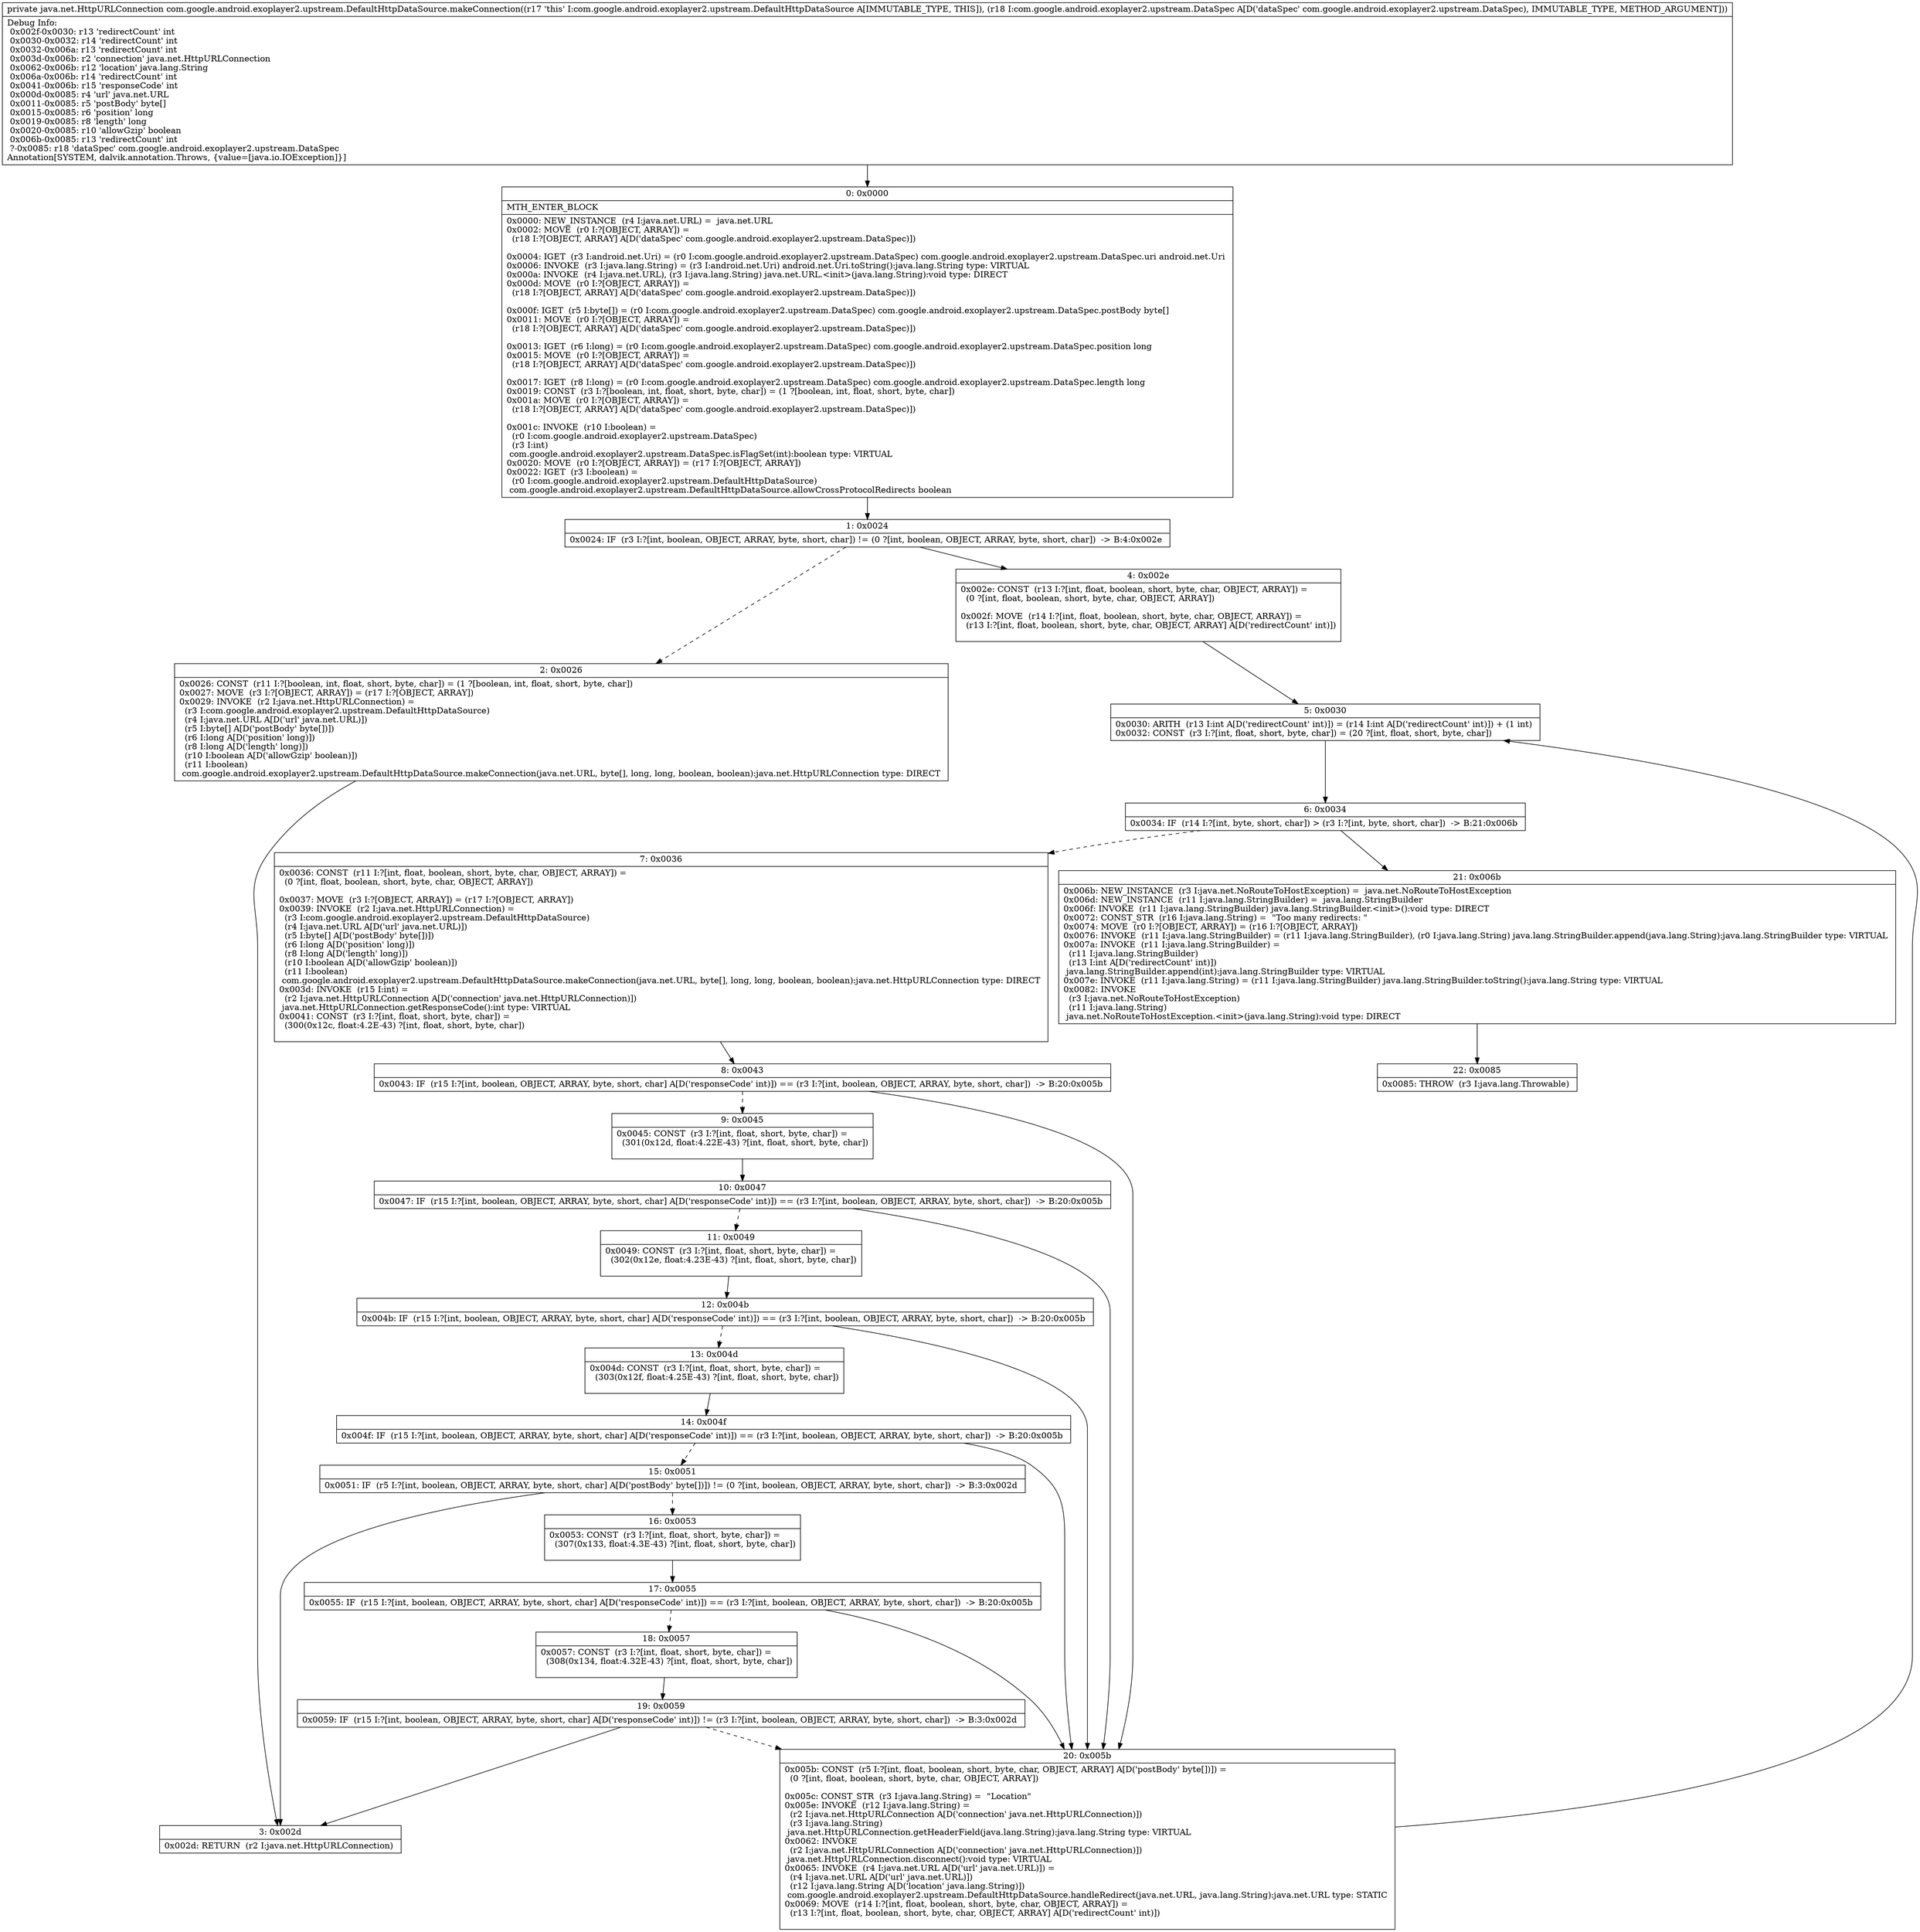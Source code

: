 digraph "CFG forcom.google.android.exoplayer2.upstream.DefaultHttpDataSource.makeConnection(Lcom\/google\/android\/exoplayer2\/upstream\/DataSpec;)Ljava\/net\/HttpURLConnection;" {
Node_0 [shape=record,label="{0\:\ 0x0000|MTH_ENTER_BLOCK\l|0x0000: NEW_INSTANCE  (r4 I:java.net.URL) =  java.net.URL \l0x0002: MOVE  (r0 I:?[OBJECT, ARRAY]) = \l  (r18 I:?[OBJECT, ARRAY] A[D('dataSpec' com.google.android.exoplayer2.upstream.DataSpec)])\l \l0x0004: IGET  (r3 I:android.net.Uri) = (r0 I:com.google.android.exoplayer2.upstream.DataSpec) com.google.android.exoplayer2.upstream.DataSpec.uri android.net.Uri \l0x0006: INVOKE  (r3 I:java.lang.String) = (r3 I:android.net.Uri) android.net.Uri.toString():java.lang.String type: VIRTUAL \l0x000a: INVOKE  (r4 I:java.net.URL), (r3 I:java.lang.String) java.net.URL.\<init\>(java.lang.String):void type: DIRECT \l0x000d: MOVE  (r0 I:?[OBJECT, ARRAY]) = \l  (r18 I:?[OBJECT, ARRAY] A[D('dataSpec' com.google.android.exoplayer2.upstream.DataSpec)])\l \l0x000f: IGET  (r5 I:byte[]) = (r0 I:com.google.android.exoplayer2.upstream.DataSpec) com.google.android.exoplayer2.upstream.DataSpec.postBody byte[] \l0x0011: MOVE  (r0 I:?[OBJECT, ARRAY]) = \l  (r18 I:?[OBJECT, ARRAY] A[D('dataSpec' com.google.android.exoplayer2.upstream.DataSpec)])\l \l0x0013: IGET  (r6 I:long) = (r0 I:com.google.android.exoplayer2.upstream.DataSpec) com.google.android.exoplayer2.upstream.DataSpec.position long \l0x0015: MOVE  (r0 I:?[OBJECT, ARRAY]) = \l  (r18 I:?[OBJECT, ARRAY] A[D('dataSpec' com.google.android.exoplayer2.upstream.DataSpec)])\l \l0x0017: IGET  (r8 I:long) = (r0 I:com.google.android.exoplayer2.upstream.DataSpec) com.google.android.exoplayer2.upstream.DataSpec.length long \l0x0019: CONST  (r3 I:?[boolean, int, float, short, byte, char]) = (1 ?[boolean, int, float, short, byte, char]) \l0x001a: MOVE  (r0 I:?[OBJECT, ARRAY]) = \l  (r18 I:?[OBJECT, ARRAY] A[D('dataSpec' com.google.android.exoplayer2.upstream.DataSpec)])\l \l0x001c: INVOKE  (r10 I:boolean) = \l  (r0 I:com.google.android.exoplayer2.upstream.DataSpec)\l  (r3 I:int)\l com.google.android.exoplayer2.upstream.DataSpec.isFlagSet(int):boolean type: VIRTUAL \l0x0020: MOVE  (r0 I:?[OBJECT, ARRAY]) = (r17 I:?[OBJECT, ARRAY]) \l0x0022: IGET  (r3 I:boolean) = \l  (r0 I:com.google.android.exoplayer2.upstream.DefaultHttpDataSource)\l com.google.android.exoplayer2.upstream.DefaultHttpDataSource.allowCrossProtocolRedirects boolean \l}"];
Node_1 [shape=record,label="{1\:\ 0x0024|0x0024: IF  (r3 I:?[int, boolean, OBJECT, ARRAY, byte, short, char]) != (0 ?[int, boolean, OBJECT, ARRAY, byte, short, char])  \-\> B:4:0x002e \l}"];
Node_2 [shape=record,label="{2\:\ 0x0026|0x0026: CONST  (r11 I:?[boolean, int, float, short, byte, char]) = (1 ?[boolean, int, float, short, byte, char]) \l0x0027: MOVE  (r3 I:?[OBJECT, ARRAY]) = (r17 I:?[OBJECT, ARRAY]) \l0x0029: INVOKE  (r2 I:java.net.HttpURLConnection) = \l  (r3 I:com.google.android.exoplayer2.upstream.DefaultHttpDataSource)\l  (r4 I:java.net.URL A[D('url' java.net.URL)])\l  (r5 I:byte[] A[D('postBody' byte[])])\l  (r6 I:long A[D('position' long)])\l  (r8 I:long A[D('length' long)])\l  (r10 I:boolean A[D('allowGzip' boolean)])\l  (r11 I:boolean)\l com.google.android.exoplayer2.upstream.DefaultHttpDataSource.makeConnection(java.net.URL, byte[], long, long, boolean, boolean):java.net.HttpURLConnection type: DIRECT \l}"];
Node_3 [shape=record,label="{3\:\ 0x002d|0x002d: RETURN  (r2 I:java.net.HttpURLConnection) \l}"];
Node_4 [shape=record,label="{4\:\ 0x002e|0x002e: CONST  (r13 I:?[int, float, boolean, short, byte, char, OBJECT, ARRAY]) = \l  (0 ?[int, float, boolean, short, byte, char, OBJECT, ARRAY])\l \l0x002f: MOVE  (r14 I:?[int, float, boolean, short, byte, char, OBJECT, ARRAY]) = \l  (r13 I:?[int, float, boolean, short, byte, char, OBJECT, ARRAY] A[D('redirectCount' int)])\l \l}"];
Node_5 [shape=record,label="{5\:\ 0x0030|0x0030: ARITH  (r13 I:int A[D('redirectCount' int)]) = (r14 I:int A[D('redirectCount' int)]) + (1 int) \l0x0032: CONST  (r3 I:?[int, float, short, byte, char]) = (20 ?[int, float, short, byte, char]) \l}"];
Node_6 [shape=record,label="{6\:\ 0x0034|0x0034: IF  (r14 I:?[int, byte, short, char]) \> (r3 I:?[int, byte, short, char])  \-\> B:21:0x006b \l}"];
Node_7 [shape=record,label="{7\:\ 0x0036|0x0036: CONST  (r11 I:?[int, float, boolean, short, byte, char, OBJECT, ARRAY]) = \l  (0 ?[int, float, boolean, short, byte, char, OBJECT, ARRAY])\l \l0x0037: MOVE  (r3 I:?[OBJECT, ARRAY]) = (r17 I:?[OBJECT, ARRAY]) \l0x0039: INVOKE  (r2 I:java.net.HttpURLConnection) = \l  (r3 I:com.google.android.exoplayer2.upstream.DefaultHttpDataSource)\l  (r4 I:java.net.URL A[D('url' java.net.URL)])\l  (r5 I:byte[] A[D('postBody' byte[])])\l  (r6 I:long A[D('position' long)])\l  (r8 I:long A[D('length' long)])\l  (r10 I:boolean A[D('allowGzip' boolean)])\l  (r11 I:boolean)\l com.google.android.exoplayer2.upstream.DefaultHttpDataSource.makeConnection(java.net.URL, byte[], long, long, boolean, boolean):java.net.HttpURLConnection type: DIRECT \l0x003d: INVOKE  (r15 I:int) = \l  (r2 I:java.net.HttpURLConnection A[D('connection' java.net.HttpURLConnection)])\l java.net.HttpURLConnection.getResponseCode():int type: VIRTUAL \l0x0041: CONST  (r3 I:?[int, float, short, byte, char]) = \l  (300(0x12c, float:4.2E\-43) ?[int, float, short, byte, char])\l \l}"];
Node_8 [shape=record,label="{8\:\ 0x0043|0x0043: IF  (r15 I:?[int, boolean, OBJECT, ARRAY, byte, short, char] A[D('responseCode' int)]) == (r3 I:?[int, boolean, OBJECT, ARRAY, byte, short, char])  \-\> B:20:0x005b \l}"];
Node_9 [shape=record,label="{9\:\ 0x0045|0x0045: CONST  (r3 I:?[int, float, short, byte, char]) = \l  (301(0x12d, float:4.22E\-43) ?[int, float, short, byte, char])\l \l}"];
Node_10 [shape=record,label="{10\:\ 0x0047|0x0047: IF  (r15 I:?[int, boolean, OBJECT, ARRAY, byte, short, char] A[D('responseCode' int)]) == (r3 I:?[int, boolean, OBJECT, ARRAY, byte, short, char])  \-\> B:20:0x005b \l}"];
Node_11 [shape=record,label="{11\:\ 0x0049|0x0049: CONST  (r3 I:?[int, float, short, byte, char]) = \l  (302(0x12e, float:4.23E\-43) ?[int, float, short, byte, char])\l \l}"];
Node_12 [shape=record,label="{12\:\ 0x004b|0x004b: IF  (r15 I:?[int, boolean, OBJECT, ARRAY, byte, short, char] A[D('responseCode' int)]) == (r3 I:?[int, boolean, OBJECT, ARRAY, byte, short, char])  \-\> B:20:0x005b \l}"];
Node_13 [shape=record,label="{13\:\ 0x004d|0x004d: CONST  (r3 I:?[int, float, short, byte, char]) = \l  (303(0x12f, float:4.25E\-43) ?[int, float, short, byte, char])\l \l}"];
Node_14 [shape=record,label="{14\:\ 0x004f|0x004f: IF  (r15 I:?[int, boolean, OBJECT, ARRAY, byte, short, char] A[D('responseCode' int)]) == (r3 I:?[int, boolean, OBJECT, ARRAY, byte, short, char])  \-\> B:20:0x005b \l}"];
Node_15 [shape=record,label="{15\:\ 0x0051|0x0051: IF  (r5 I:?[int, boolean, OBJECT, ARRAY, byte, short, char] A[D('postBody' byte[])]) != (0 ?[int, boolean, OBJECT, ARRAY, byte, short, char])  \-\> B:3:0x002d \l}"];
Node_16 [shape=record,label="{16\:\ 0x0053|0x0053: CONST  (r3 I:?[int, float, short, byte, char]) = \l  (307(0x133, float:4.3E\-43) ?[int, float, short, byte, char])\l \l}"];
Node_17 [shape=record,label="{17\:\ 0x0055|0x0055: IF  (r15 I:?[int, boolean, OBJECT, ARRAY, byte, short, char] A[D('responseCode' int)]) == (r3 I:?[int, boolean, OBJECT, ARRAY, byte, short, char])  \-\> B:20:0x005b \l}"];
Node_18 [shape=record,label="{18\:\ 0x0057|0x0057: CONST  (r3 I:?[int, float, short, byte, char]) = \l  (308(0x134, float:4.32E\-43) ?[int, float, short, byte, char])\l \l}"];
Node_19 [shape=record,label="{19\:\ 0x0059|0x0059: IF  (r15 I:?[int, boolean, OBJECT, ARRAY, byte, short, char] A[D('responseCode' int)]) != (r3 I:?[int, boolean, OBJECT, ARRAY, byte, short, char])  \-\> B:3:0x002d \l}"];
Node_20 [shape=record,label="{20\:\ 0x005b|0x005b: CONST  (r5 I:?[int, float, boolean, short, byte, char, OBJECT, ARRAY] A[D('postBody' byte[])]) = \l  (0 ?[int, float, boolean, short, byte, char, OBJECT, ARRAY])\l \l0x005c: CONST_STR  (r3 I:java.lang.String) =  \"Location\" \l0x005e: INVOKE  (r12 I:java.lang.String) = \l  (r2 I:java.net.HttpURLConnection A[D('connection' java.net.HttpURLConnection)])\l  (r3 I:java.lang.String)\l java.net.HttpURLConnection.getHeaderField(java.lang.String):java.lang.String type: VIRTUAL \l0x0062: INVOKE  \l  (r2 I:java.net.HttpURLConnection A[D('connection' java.net.HttpURLConnection)])\l java.net.HttpURLConnection.disconnect():void type: VIRTUAL \l0x0065: INVOKE  (r4 I:java.net.URL A[D('url' java.net.URL)]) = \l  (r4 I:java.net.URL A[D('url' java.net.URL)])\l  (r12 I:java.lang.String A[D('location' java.lang.String)])\l com.google.android.exoplayer2.upstream.DefaultHttpDataSource.handleRedirect(java.net.URL, java.lang.String):java.net.URL type: STATIC \l0x0069: MOVE  (r14 I:?[int, float, boolean, short, byte, char, OBJECT, ARRAY]) = \l  (r13 I:?[int, float, boolean, short, byte, char, OBJECT, ARRAY] A[D('redirectCount' int)])\l \l}"];
Node_21 [shape=record,label="{21\:\ 0x006b|0x006b: NEW_INSTANCE  (r3 I:java.net.NoRouteToHostException) =  java.net.NoRouteToHostException \l0x006d: NEW_INSTANCE  (r11 I:java.lang.StringBuilder) =  java.lang.StringBuilder \l0x006f: INVOKE  (r11 I:java.lang.StringBuilder) java.lang.StringBuilder.\<init\>():void type: DIRECT \l0x0072: CONST_STR  (r16 I:java.lang.String) =  \"Too many redirects: \" \l0x0074: MOVE  (r0 I:?[OBJECT, ARRAY]) = (r16 I:?[OBJECT, ARRAY]) \l0x0076: INVOKE  (r11 I:java.lang.StringBuilder) = (r11 I:java.lang.StringBuilder), (r0 I:java.lang.String) java.lang.StringBuilder.append(java.lang.String):java.lang.StringBuilder type: VIRTUAL \l0x007a: INVOKE  (r11 I:java.lang.StringBuilder) = \l  (r11 I:java.lang.StringBuilder)\l  (r13 I:int A[D('redirectCount' int)])\l java.lang.StringBuilder.append(int):java.lang.StringBuilder type: VIRTUAL \l0x007e: INVOKE  (r11 I:java.lang.String) = (r11 I:java.lang.StringBuilder) java.lang.StringBuilder.toString():java.lang.String type: VIRTUAL \l0x0082: INVOKE  \l  (r3 I:java.net.NoRouteToHostException)\l  (r11 I:java.lang.String)\l java.net.NoRouteToHostException.\<init\>(java.lang.String):void type: DIRECT \l}"];
Node_22 [shape=record,label="{22\:\ 0x0085|0x0085: THROW  (r3 I:java.lang.Throwable) \l}"];
MethodNode[shape=record,label="{private java.net.HttpURLConnection com.google.android.exoplayer2.upstream.DefaultHttpDataSource.makeConnection((r17 'this' I:com.google.android.exoplayer2.upstream.DefaultHttpDataSource A[IMMUTABLE_TYPE, THIS]), (r18 I:com.google.android.exoplayer2.upstream.DataSpec A[D('dataSpec' com.google.android.exoplayer2.upstream.DataSpec), IMMUTABLE_TYPE, METHOD_ARGUMENT]))  | Debug Info:\l  0x002f\-0x0030: r13 'redirectCount' int\l  0x0030\-0x0032: r14 'redirectCount' int\l  0x0032\-0x006a: r13 'redirectCount' int\l  0x003d\-0x006b: r2 'connection' java.net.HttpURLConnection\l  0x0062\-0x006b: r12 'location' java.lang.String\l  0x006a\-0x006b: r14 'redirectCount' int\l  0x0041\-0x006b: r15 'responseCode' int\l  0x000d\-0x0085: r4 'url' java.net.URL\l  0x0011\-0x0085: r5 'postBody' byte[]\l  0x0015\-0x0085: r6 'position' long\l  0x0019\-0x0085: r8 'length' long\l  0x0020\-0x0085: r10 'allowGzip' boolean\l  0x006b\-0x0085: r13 'redirectCount' int\l  ?\-0x0085: r18 'dataSpec' com.google.android.exoplayer2.upstream.DataSpec\lAnnotation[SYSTEM, dalvik.annotation.Throws, \{value=[java.io.IOException]\}]\l}"];
MethodNode -> Node_0;
Node_0 -> Node_1;
Node_1 -> Node_2[style=dashed];
Node_1 -> Node_4;
Node_2 -> Node_3;
Node_4 -> Node_5;
Node_5 -> Node_6;
Node_6 -> Node_7[style=dashed];
Node_6 -> Node_21;
Node_7 -> Node_8;
Node_8 -> Node_9[style=dashed];
Node_8 -> Node_20;
Node_9 -> Node_10;
Node_10 -> Node_11[style=dashed];
Node_10 -> Node_20;
Node_11 -> Node_12;
Node_12 -> Node_13[style=dashed];
Node_12 -> Node_20;
Node_13 -> Node_14;
Node_14 -> Node_15[style=dashed];
Node_14 -> Node_20;
Node_15 -> Node_3;
Node_15 -> Node_16[style=dashed];
Node_16 -> Node_17;
Node_17 -> Node_18[style=dashed];
Node_17 -> Node_20;
Node_18 -> Node_19;
Node_19 -> Node_3;
Node_19 -> Node_20[style=dashed];
Node_20 -> Node_5;
Node_21 -> Node_22;
}


